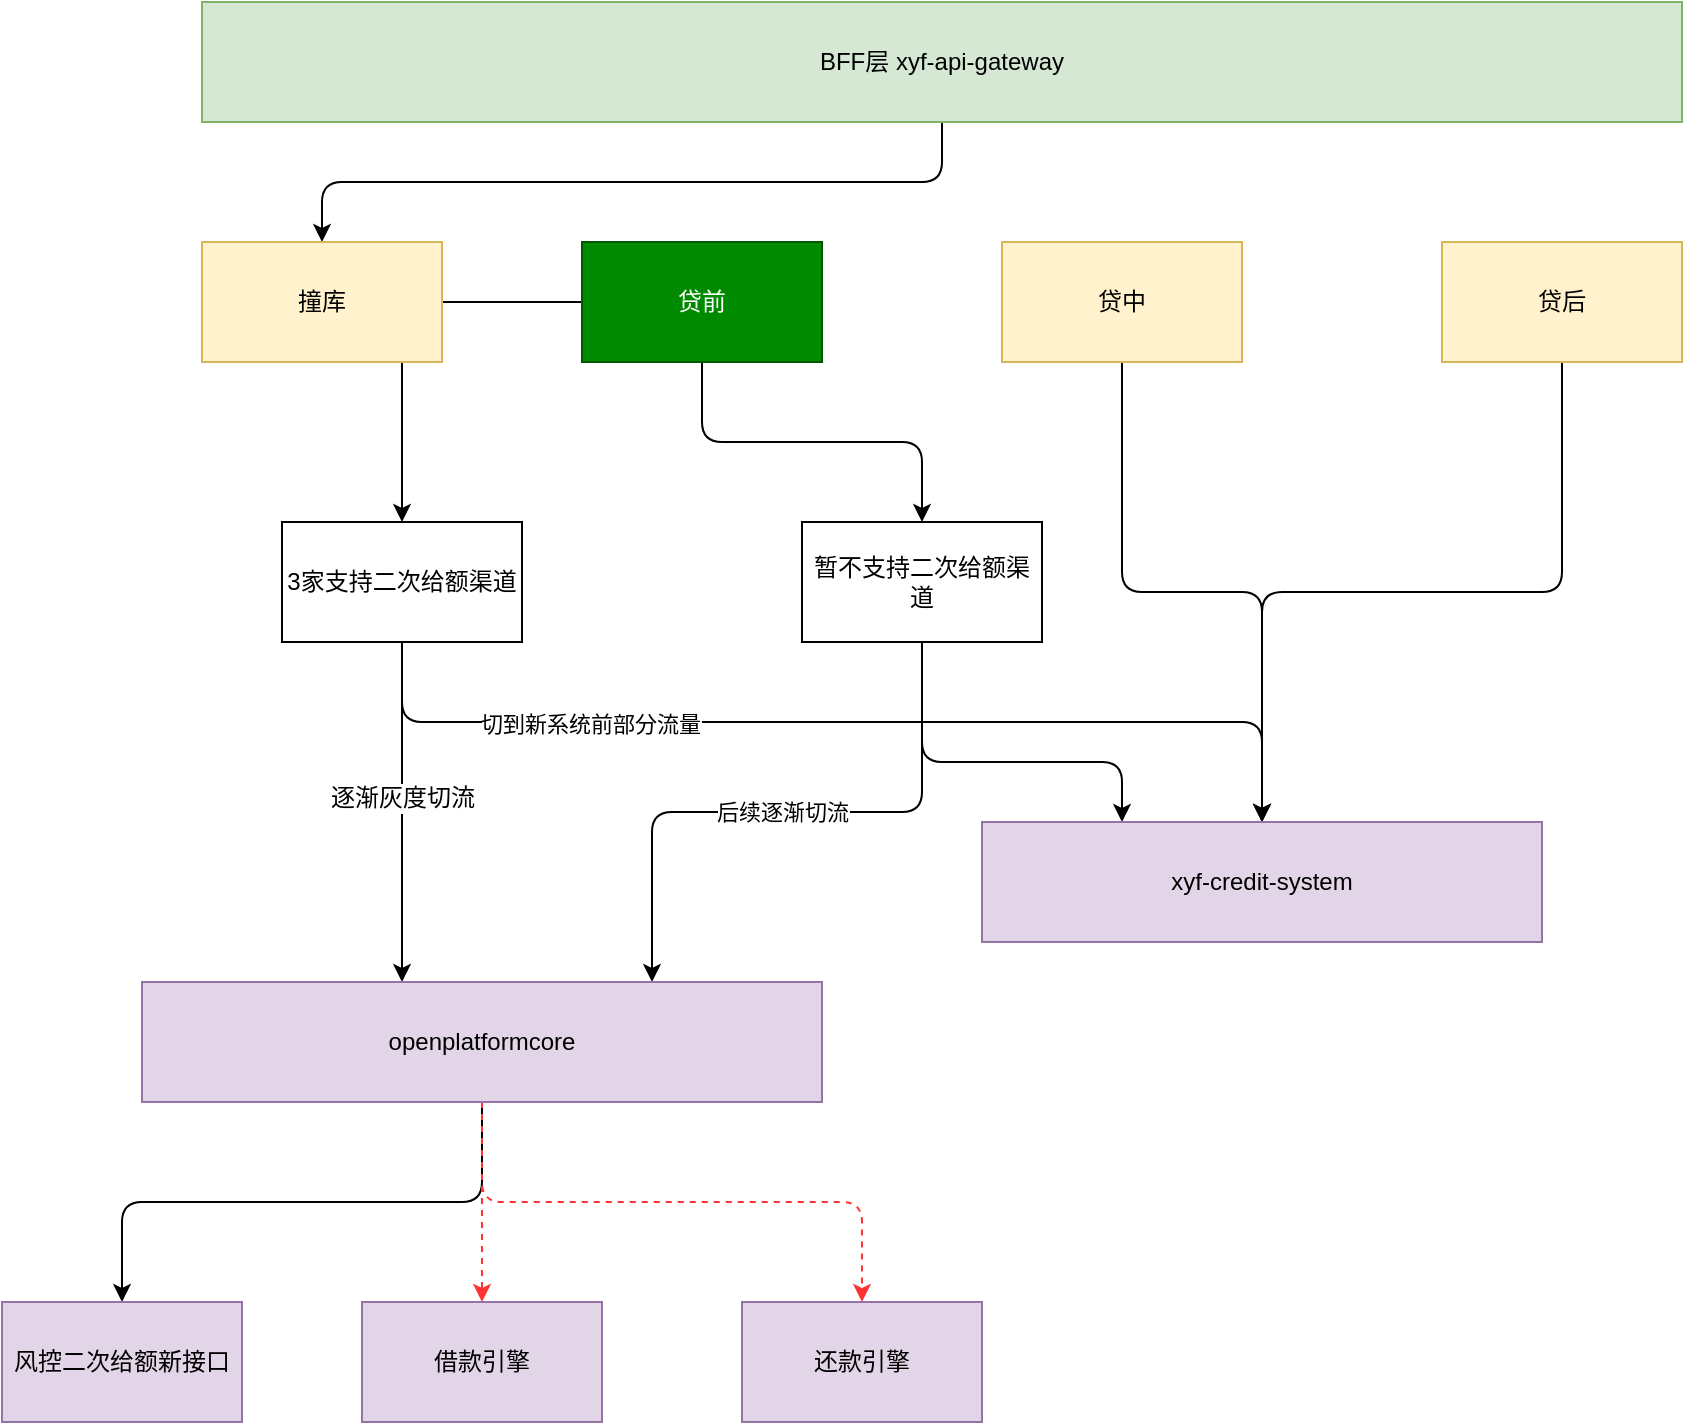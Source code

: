 <mxfile version="23.1.1" type="github">
  <diagram id="C5RBs43oDa-KdzZeNtuy" name="Page-1">
    <mxGraphModel dx="2901" dy="1057" grid="1" gridSize="10" guides="1" tooltips="1" connect="1" arrows="1" fold="1" page="1" pageScale="1" pageWidth="827" pageHeight="1169" math="0" shadow="0">
      <root>
        <mxCell id="WIyWlLk6GJQsqaUBKTNV-0" />
        <mxCell id="WIyWlLk6GJQsqaUBKTNV-1" parent="WIyWlLk6GJQsqaUBKTNV-0" />
        <mxCell id="hoPLY2x4oObrtYvGcOqT-13" style="edgeStyle=orthogonalEdgeStyle;shape=connector;curved=0;rounded=1;orthogonalLoop=1;jettySize=auto;html=1;labelBackgroundColor=default;strokeColor=default;align=center;verticalAlign=middle;fontFamily=Helvetica;fontSize=11;fontColor=default;endArrow=classic;" edge="1" parent="WIyWlLk6GJQsqaUBKTNV-1" source="hoPLY2x4oObrtYvGcOqT-0" target="hoPLY2x4oObrtYvGcOqT-3">
          <mxGeometry relative="1" as="geometry" />
        </mxCell>
        <mxCell id="hoPLY2x4oObrtYvGcOqT-0" value="BFF层 xyf-api-gateway" style="rounded=0;whiteSpace=wrap;html=1;fillColor=#d5e8d4;strokeColor=#82b366;" vertex="1" parent="WIyWlLk6GJQsqaUBKTNV-1">
          <mxGeometry x="-290" y="190" width="740" height="60" as="geometry" />
        </mxCell>
        <mxCell id="hoPLY2x4oObrtYvGcOqT-9" style="edgeStyle=orthogonalEdgeStyle;rounded=1;orthogonalLoop=1;jettySize=auto;html=1;entryX=0.5;entryY=0;entryDx=0;entryDy=0;curved=0;" edge="1" parent="WIyWlLk6GJQsqaUBKTNV-1" source="hoPLY2x4oObrtYvGcOqT-1" target="hoPLY2x4oObrtYvGcOqT-5">
          <mxGeometry relative="1" as="geometry" />
        </mxCell>
        <mxCell id="hoPLY2x4oObrtYvGcOqT-10" style="edgeStyle=orthogonalEdgeStyle;shape=connector;curved=0;rounded=1;orthogonalLoop=1;jettySize=auto;html=1;labelBackgroundColor=default;strokeColor=default;align=center;verticalAlign=middle;fontFamily=Helvetica;fontSize=11;fontColor=default;endArrow=classic;" edge="1" parent="WIyWlLk6GJQsqaUBKTNV-1" source="hoPLY2x4oObrtYvGcOqT-1" target="hoPLY2x4oObrtYvGcOqT-6">
          <mxGeometry relative="1" as="geometry" />
        </mxCell>
        <mxCell id="hoPLY2x4oObrtYvGcOqT-1" value="贷前" style="rounded=0;whiteSpace=wrap;html=1;fillColor=#008a00;strokeColor=#005700;fontColor=#ffffff;" vertex="1" parent="WIyWlLk6GJQsqaUBKTNV-1">
          <mxGeometry x="-100" y="310" width="120" height="60" as="geometry" />
        </mxCell>
        <mxCell id="hoPLY2x4oObrtYvGcOqT-18" style="edgeStyle=orthogonalEdgeStyle;shape=connector;curved=0;rounded=1;orthogonalLoop=1;jettySize=auto;html=1;entryX=0.5;entryY=0;entryDx=0;entryDy=0;labelBackgroundColor=default;strokeColor=default;align=center;verticalAlign=middle;fontFamily=Helvetica;fontSize=11;fontColor=default;endArrow=classic;" edge="1" parent="WIyWlLk6GJQsqaUBKTNV-1" source="hoPLY2x4oObrtYvGcOqT-2" target="hoPLY2x4oObrtYvGcOqT-7">
          <mxGeometry relative="1" as="geometry" />
        </mxCell>
        <mxCell id="hoPLY2x4oObrtYvGcOqT-2" value="贷中" style="rounded=0;whiteSpace=wrap;html=1;fillColor=#fff2cc;strokeColor=#d6b656;" vertex="1" parent="WIyWlLk6GJQsqaUBKTNV-1">
          <mxGeometry x="110" y="310" width="120" height="60" as="geometry" />
        </mxCell>
        <mxCell id="hoPLY2x4oObrtYvGcOqT-3" value="撞库" style="rounded=0;whiteSpace=wrap;html=1;fillColor=#fff2cc;strokeColor=#d6b656;" vertex="1" parent="WIyWlLk6GJQsqaUBKTNV-1">
          <mxGeometry x="-290" y="310" width="120" height="60" as="geometry" />
        </mxCell>
        <mxCell id="hoPLY2x4oObrtYvGcOqT-19" style="edgeStyle=orthogonalEdgeStyle;shape=connector;curved=0;rounded=1;orthogonalLoop=1;jettySize=auto;html=1;entryX=0.5;entryY=0;entryDx=0;entryDy=0;labelBackgroundColor=default;strokeColor=default;align=center;verticalAlign=middle;fontFamily=Helvetica;fontSize=11;fontColor=default;endArrow=classic;" edge="1" parent="WIyWlLk6GJQsqaUBKTNV-1" source="hoPLY2x4oObrtYvGcOqT-4" target="hoPLY2x4oObrtYvGcOqT-7">
          <mxGeometry relative="1" as="geometry" />
        </mxCell>
        <mxCell id="hoPLY2x4oObrtYvGcOqT-4" value="贷后" style="rounded=0;whiteSpace=wrap;html=1;fillColor=#fff2cc;strokeColor=#d6b656;" vertex="1" parent="WIyWlLk6GJQsqaUBKTNV-1">
          <mxGeometry x="330" y="310" width="120" height="60" as="geometry" />
        </mxCell>
        <mxCell id="hoPLY2x4oObrtYvGcOqT-14" style="edgeStyle=orthogonalEdgeStyle;shape=connector;curved=0;rounded=1;orthogonalLoop=1;jettySize=auto;html=1;labelBackgroundColor=default;strokeColor=default;align=center;verticalAlign=middle;fontFamily=Helvetica;fontSize=11;fontColor=default;endArrow=classic;" edge="1" parent="WIyWlLk6GJQsqaUBKTNV-1" source="hoPLY2x4oObrtYvGcOqT-5" target="hoPLY2x4oObrtYvGcOqT-8">
          <mxGeometry relative="1" as="geometry">
            <Array as="points">
              <mxPoint x="-190" y="640" />
              <mxPoint x="-190" y="640" />
            </Array>
          </mxGeometry>
        </mxCell>
        <mxCell id="hoPLY2x4oObrtYvGcOqT-15" value="逐渐灰度切流" style="edgeLabel;html=1;align=center;verticalAlign=middle;resizable=0;points=[];fontSize=12;fontFamily=Helvetica;fontColor=default;" vertex="1" connectable="0" parent="hoPLY2x4oObrtYvGcOqT-14">
          <mxGeometry x="-0.08" relative="1" as="geometry">
            <mxPoint as="offset" />
          </mxGeometry>
        </mxCell>
        <mxCell id="hoPLY2x4oObrtYvGcOqT-16" style="edgeStyle=orthogonalEdgeStyle;shape=connector;curved=0;rounded=1;orthogonalLoop=1;jettySize=auto;html=1;entryX=0.5;entryY=0;entryDx=0;entryDy=0;labelBackgroundColor=default;strokeColor=default;align=center;verticalAlign=middle;fontFamily=Helvetica;fontSize=11;fontColor=default;endArrow=classic;exitX=0.5;exitY=1;exitDx=0;exitDy=0;" edge="1" parent="WIyWlLk6GJQsqaUBKTNV-1" source="hoPLY2x4oObrtYvGcOqT-5" target="hoPLY2x4oObrtYvGcOqT-7">
          <mxGeometry relative="1" as="geometry">
            <Array as="points">
              <mxPoint x="-190" y="550" />
              <mxPoint x="240" y="550" />
            </Array>
          </mxGeometry>
        </mxCell>
        <mxCell id="hoPLY2x4oObrtYvGcOqT-17" value="切到新系统前部分流量" style="edgeLabel;html=1;align=center;verticalAlign=middle;resizable=0;points=[];fontSize=11;fontFamily=Helvetica;fontColor=default;" vertex="1" connectable="0" parent="hoPLY2x4oObrtYvGcOqT-16">
          <mxGeometry x="-0.144" y="-1" relative="1" as="geometry">
            <mxPoint x="-89" as="offset" />
          </mxGeometry>
        </mxCell>
        <mxCell id="hoPLY2x4oObrtYvGcOqT-5" value="3家支持二次给额渠道" style="rounded=0;whiteSpace=wrap;html=1;" vertex="1" parent="WIyWlLk6GJQsqaUBKTNV-1">
          <mxGeometry x="-250" y="450" width="120" height="60" as="geometry" />
        </mxCell>
        <mxCell id="hoPLY2x4oObrtYvGcOqT-25" style="edgeStyle=orthogonalEdgeStyle;shape=connector;curved=0;rounded=1;orthogonalLoop=1;jettySize=auto;html=1;entryX=0.25;entryY=0;entryDx=0;entryDy=0;labelBackgroundColor=default;strokeColor=default;align=center;verticalAlign=middle;fontFamily=Helvetica;fontSize=11;fontColor=default;endArrow=classic;" edge="1" parent="WIyWlLk6GJQsqaUBKTNV-1" source="hoPLY2x4oObrtYvGcOqT-6" target="hoPLY2x4oObrtYvGcOqT-7">
          <mxGeometry relative="1" as="geometry">
            <Array as="points">
              <mxPoint x="70" y="570" />
              <mxPoint x="170" y="570" />
            </Array>
          </mxGeometry>
        </mxCell>
        <mxCell id="hoPLY2x4oObrtYvGcOqT-26" style="edgeStyle=orthogonalEdgeStyle;shape=connector;curved=0;rounded=1;orthogonalLoop=1;jettySize=auto;html=1;entryX=0.75;entryY=0;entryDx=0;entryDy=0;labelBackgroundColor=default;strokeColor=default;align=center;verticalAlign=middle;fontFamily=Helvetica;fontSize=11;fontColor=default;endArrow=classic;" edge="1" parent="WIyWlLk6GJQsqaUBKTNV-1" source="hoPLY2x4oObrtYvGcOqT-6" target="hoPLY2x4oObrtYvGcOqT-8">
          <mxGeometry relative="1" as="geometry" />
        </mxCell>
        <mxCell id="hoPLY2x4oObrtYvGcOqT-27" value="后续逐渐切流" style="edgeLabel;html=1;align=center;verticalAlign=middle;resizable=0;points=[];fontSize=11;fontFamily=Helvetica;fontColor=default;" vertex="1" connectable="0" parent="hoPLY2x4oObrtYvGcOqT-26">
          <mxGeometry x="0.239" relative="1" as="geometry">
            <mxPoint x="34" as="offset" />
          </mxGeometry>
        </mxCell>
        <mxCell id="hoPLY2x4oObrtYvGcOqT-6" value="暂不支持二次给额渠道" style="rounded=0;whiteSpace=wrap;html=1;" vertex="1" parent="WIyWlLk6GJQsqaUBKTNV-1">
          <mxGeometry x="10" y="450" width="120" height="60" as="geometry" />
        </mxCell>
        <mxCell id="hoPLY2x4oObrtYvGcOqT-7" value="xyf-credit-system" style="rounded=0;whiteSpace=wrap;html=1;fillColor=#e1d5e7;strokeColor=#9673a6;" vertex="1" parent="WIyWlLk6GJQsqaUBKTNV-1">
          <mxGeometry x="100" y="600" width="280" height="60" as="geometry" />
        </mxCell>
        <mxCell id="hoPLY2x4oObrtYvGcOqT-22" style="edgeStyle=orthogonalEdgeStyle;shape=connector;curved=0;rounded=1;orthogonalLoop=1;jettySize=auto;html=1;labelBackgroundColor=default;strokeColor=default;align=center;verticalAlign=middle;fontFamily=Helvetica;fontSize=11;fontColor=default;endArrow=classic;" edge="1" parent="WIyWlLk6GJQsqaUBKTNV-1" source="hoPLY2x4oObrtYvGcOqT-8" target="hoPLY2x4oObrtYvGcOqT-21">
          <mxGeometry relative="1" as="geometry" />
        </mxCell>
        <mxCell id="hoPLY2x4oObrtYvGcOqT-23" style="edgeStyle=orthogonalEdgeStyle;shape=connector;curved=0;rounded=1;orthogonalLoop=1;jettySize=auto;html=1;labelBackgroundColor=default;strokeColor=#FF3333;align=center;verticalAlign=middle;fontFamily=Helvetica;fontSize=11;fontColor=default;endArrow=classic;dashed=1;" edge="1" parent="WIyWlLk6GJQsqaUBKTNV-1" source="hoPLY2x4oObrtYvGcOqT-8" target="hoPLY2x4oObrtYvGcOqT-11">
          <mxGeometry relative="1" as="geometry" />
        </mxCell>
        <mxCell id="hoPLY2x4oObrtYvGcOqT-24" style="edgeStyle=orthogonalEdgeStyle;shape=connector;curved=0;rounded=1;orthogonalLoop=1;jettySize=auto;html=1;entryX=0.5;entryY=0;entryDx=0;entryDy=0;labelBackgroundColor=default;strokeColor=#FF3333;align=center;verticalAlign=middle;fontFamily=Helvetica;fontSize=11;fontColor=default;endArrow=classic;dashed=1;" edge="1" parent="WIyWlLk6GJQsqaUBKTNV-1" source="hoPLY2x4oObrtYvGcOqT-8" target="hoPLY2x4oObrtYvGcOqT-20">
          <mxGeometry relative="1" as="geometry" />
        </mxCell>
        <mxCell id="hoPLY2x4oObrtYvGcOqT-8" value="openplatformcore" style="rounded=0;whiteSpace=wrap;html=1;fillColor=#e1d5e7;strokeColor=#9673a6;" vertex="1" parent="WIyWlLk6GJQsqaUBKTNV-1">
          <mxGeometry x="-320" y="680" width="340" height="60" as="geometry" />
        </mxCell>
        <mxCell id="hoPLY2x4oObrtYvGcOqT-11" value="借款引擎" style="rounded=0;whiteSpace=wrap;html=1;fillColor=#e1d5e7;strokeColor=#9673a6;" vertex="1" parent="WIyWlLk6GJQsqaUBKTNV-1">
          <mxGeometry x="-210" y="840" width="120" height="60" as="geometry" />
        </mxCell>
        <mxCell id="hoPLY2x4oObrtYvGcOqT-20" value="还款引擎" style="rounded=0;whiteSpace=wrap;html=1;fillColor=#e1d5e7;strokeColor=#9673a6;" vertex="1" parent="WIyWlLk6GJQsqaUBKTNV-1">
          <mxGeometry x="-20" y="840" width="120" height="60" as="geometry" />
        </mxCell>
        <mxCell id="hoPLY2x4oObrtYvGcOqT-21" value="风控二次给额新接口" style="rounded=0;whiteSpace=wrap;html=1;fillColor=#e1d5e7;strokeColor=#9673a6;" vertex="1" parent="WIyWlLk6GJQsqaUBKTNV-1">
          <mxGeometry x="-390" y="840" width="120" height="60" as="geometry" />
        </mxCell>
      </root>
    </mxGraphModel>
  </diagram>
</mxfile>
